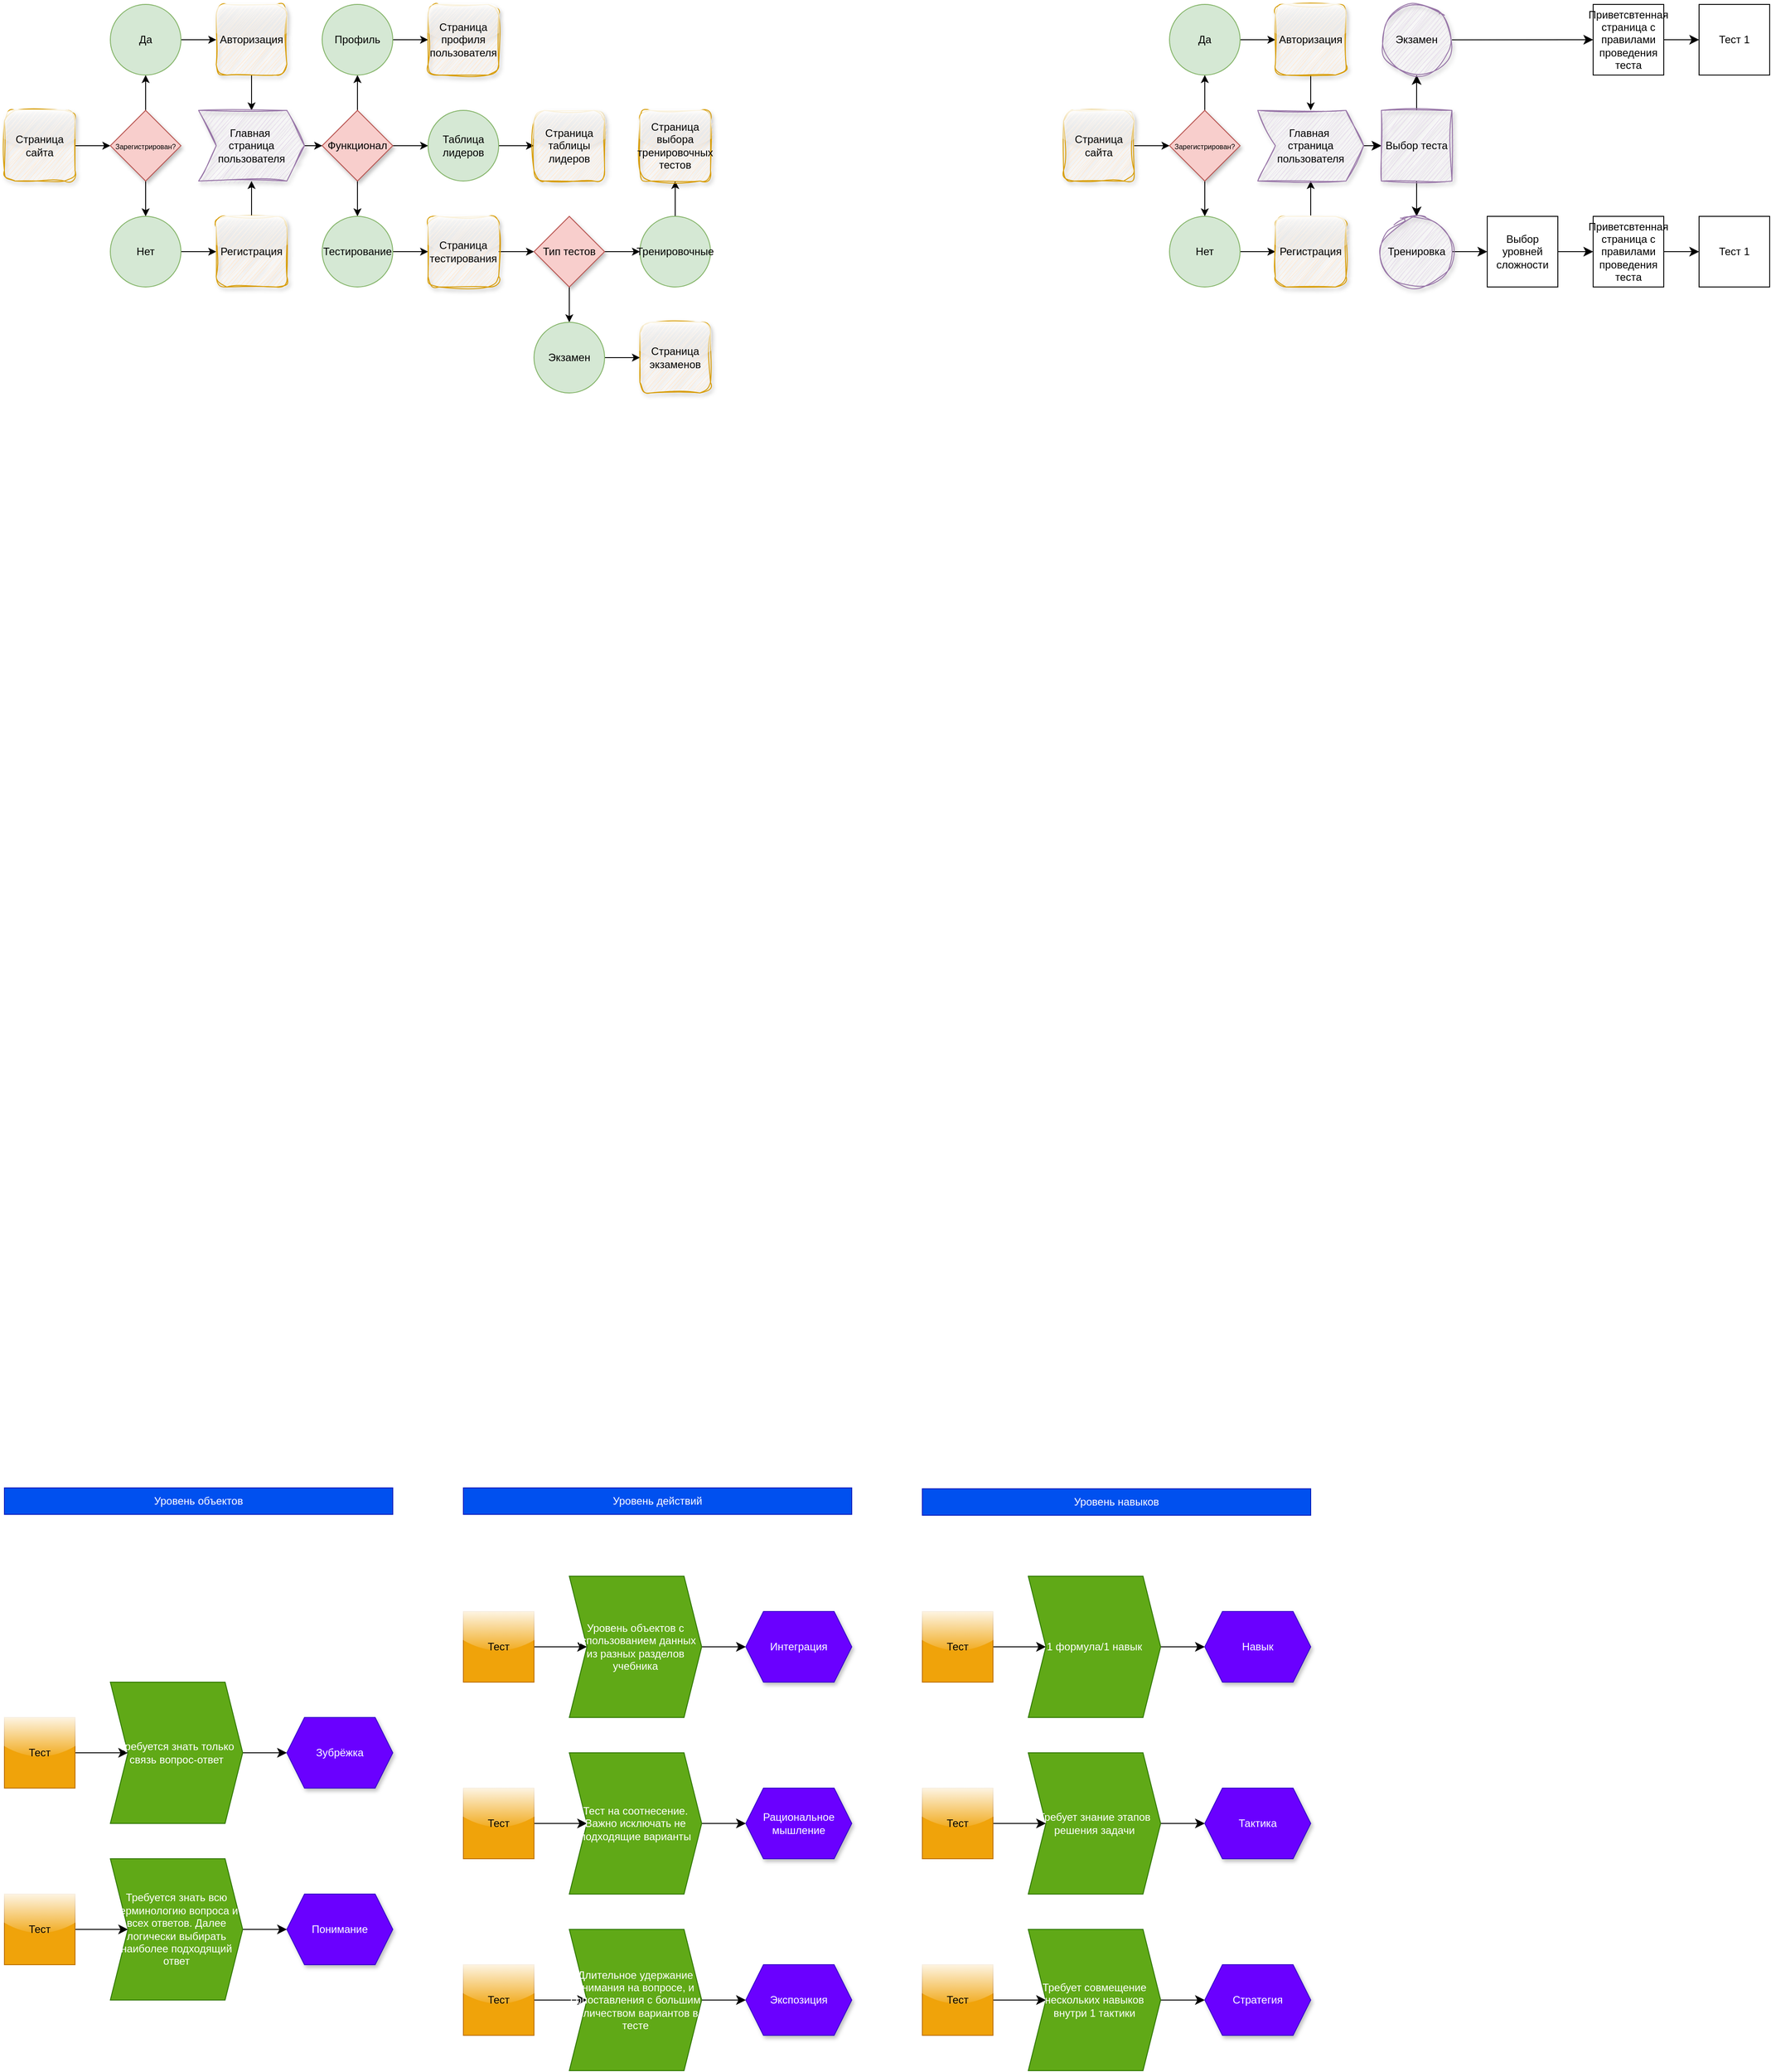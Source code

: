 <mxfile version="26.0.10">
  <diagram name="Page-1" id="pyUK-wu1zoBjb0XIBbU0">
    <mxGraphModel dx="2214" dy="2226" grid="1" gridSize="10" guides="1" tooltips="1" connect="1" arrows="1" fold="1" page="1" pageScale="1" pageWidth="1169" pageHeight="827" math="0" shadow="0">
      <root>
        <mxCell id="0" />
        <mxCell id="1" parent="0" />
        <mxCell id="WwrMOiWACb1FL4NVmru--6" value="" style="edgeStyle=orthogonalEdgeStyle;rounded=0;orthogonalLoop=1;jettySize=auto;html=1;" parent="1" source="WwrMOiWACb1FL4NVmru--2" target="WwrMOiWACb1FL4NVmru--5" edge="1">
          <mxGeometry relative="1" as="geometry" />
        </mxCell>
        <mxCell id="WwrMOiWACb1FL4NVmru--2" value="&lt;font style=&quot;font-size: 12px;&quot;&gt;Страница сайта&lt;/font&gt;" style="rounded=1;whiteSpace=wrap;html=1;fillColor=#ffe6cc;strokeColor=#D79B00;sketch=1;curveFitting=1;jiggle=2;shadow=1;glass=1;" parent="1" vertex="1">
          <mxGeometry x="-1160" y="-1520" width="80" height="80" as="geometry" />
        </mxCell>
        <mxCell id="WwrMOiWACb1FL4NVmru--8" value="" style="edgeStyle=orthogonalEdgeStyle;rounded=0;orthogonalLoop=1;jettySize=auto;html=1;" parent="1" source="WwrMOiWACb1FL4NVmru--5" target="WwrMOiWACb1FL4NVmru--7" edge="1">
          <mxGeometry relative="1" as="geometry" />
        </mxCell>
        <mxCell id="WwrMOiWACb1FL4NVmru--10" value="" style="edgeStyle=orthogonalEdgeStyle;rounded=0;orthogonalLoop=1;jettySize=auto;html=1;" parent="1" source="WwrMOiWACb1FL4NVmru--5" target="WwrMOiWACb1FL4NVmru--9" edge="1">
          <mxGeometry relative="1" as="geometry" />
        </mxCell>
        <mxCell id="WwrMOiWACb1FL4NVmru--5" value="&lt;font style=&quot;font-size: 8px;&quot;&gt;Зарегистрирован?&lt;/font&gt;" style="rhombus;whiteSpace=wrap;html=1;fillColor=#f8cecc;strokeColor=#b85450;shadow=1;" parent="1" vertex="1">
          <mxGeometry x="-1040" y="-1520" width="80" height="80" as="geometry" />
        </mxCell>
        <mxCell id="WwrMOiWACb1FL4NVmru--12" value="" style="edgeStyle=orthogonalEdgeStyle;rounded=0;orthogonalLoop=1;jettySize=auto;html=1;" parent="1" source="WwrMOiWACb1FL4NVmru--7" target="WwrMOiWACb1FL4NVmru--11" edge="1">
          <mxGeometry relative="1" as="geometry" />
        </mxCell>
        <mxCell id="WwrMOiWACb1FL4NVmru--7" value="Да" style="ellipse;whiteSpace=wrap;html=1;fillColor=#d5e8d4;strokeColor=#82b366;shadow=0;" parent="1" vertex="1">
          <mxGeometry x="-1040" y="-1640" width="80" height="80" as="geometry" />
        </mxCell>
        <mxCell id="WwrMOiWACb1FL4NVmru--16" value="" style="edgeStyle=orthogonalEdgeStyle;rounded=0;orthogonalLoop=1;jettySize=auto;html=1;" parent="1" source="WwrMOiWACb1FL4NVmru--9" target="WwrMOiWACb1FL4NVmru--15" edge="1">
          <mxGeometry relative="1" as="geometry" />
        </mxCell>
        <mxCell id="WwrMOiWACb1FL4NVmru--9" value="Нет" style="ellipse;whiteSpace=wrap;html=1;fillColor=#d5e8d4;strokeColor=#82b366;shadow=0;" parent="1" vertex="1">
          <mxGeometry x="-1040" y="-1400" width="80" height="80" as="geometry" />
        </mxCell>
        <mxCell id="WwrMOiWACb1FL4NVmru--18" value="" style="edgeStyle=orthogonalEdgeStyle;rounded=0;orthogonalLoop=1;jettySize=auto;html=1;" parent="1" source="WwrMOiWACb1FL4NVmru--11" target="WwrMOiWACb1FL4NVmru--17" edge="1">
          <mxGeometry relative="1" as="geometry" />
        </mxCell>
        <mxCell id="WwrMOiWACb1FL4NVmru--11" value="Авторизация" style="whiteSpace=wrap;html=1;fillColor=#ffe6cc;strokeColor=#D79B00;sketch=1;curveFitting=1;jiggle=2;shadow=1;glass=1;rounded=1;" parent="1" vertex="1">
          <mxGeometry x="-920" y="-1640" width="80" height="80" as="geometry" />
        </mxCell>
        <mxCell id="WwrMOiWACb1FL4NVmru--19" value="" style="edgeStyle=orthogonalEdgeStyle;rounded=0;orthogonalLoop=1;jettySize=auto;html=1;" parent="1" source="WwrMOiWACb1FL4NVmru--15" target="WwrMOiWACb1FL4NVmru--17" edge="1">
          <mxGeometry relative="1" as="geometry" />
        </mxCell>
        <mxCell id="WwrMOiWACb1FL4NVmru--15" value="Регистрация" style="whiteSpace=wrap;html=1;fillColor=#ffe6cc;strokeColor=#D79B00;sketch=1;curveFitting=1;jiggle=2;shadow=1;glass=1;rounded=1;" parent="1" vertex="1">
          <mxGeometry x="-920" y="-1400" width="80" height="80" as="geometry" />
        </mxCell>
        <mxCell id="WwrMOiWACb1FL4NVmru--21" value="" style="edgeStyle=orthogonalEdgeStyle;rounded=0;orthogonalLoop=1;jettySize=auto;html=1;" parent="1" source="WwrMOiWACb1FL4NVmru--17" target="WwrMOiWACb1FL4NVmru--20" edge="1">
          <mxGeometry relative="1" as="geometry" />
        </mxCell>
        <mxCell id="WwrMOiWACb1FL4NVmru--17" value="Главная&amp;nbsp;&lt;div&gt;страница пользователя&lt;/div&gt;" style="shape=step;perimeter=stepPerimeter;whiteSpace=wrap;html=1;fixedSize=1;fillColor=#e1d5e7;strokeColor=#9673a6;sketch=1;curveFitting=1;jiggle=2;shadow=1;rounded=0;" parent="1" vertex="1">
          <mxGeometry x="-940" y="-1520" width="120" height="80" as="geometry" />
        </mxCell>
        <mxCell id="WwrMOiWACb1FL4NVmru--23" value="" style="edgeStyle=orthogonalEdgeStyle;rounded=0;orthogonalLoop=1;jettySize=auto;html=1;" parent="1" source="WwrMOiWACb1FL4NVmru--20" target="WwrMOiWACb1FL4NVmru--22" edge="1">
          <mxGeometry relative="1" as="geometry" />
        </mxCell>
        <mxCell id="WwrMOiWACb1FL4NVmru--25" value="" style="edgeStyle=orthogonalEdgeStyle;rounded=0;orthogonalLoop=1;jettySize=auto;html=1;" parent="1" source="WwrMOiWACb1FL4NVmru--20" target="WwrMOiWACb1FL4NVmru--24" edge="1">
          <mxGeometry relative="1" as="geometry" />
        </mxCell>
        <mxCell id="WwrMOiWACb1FL4NVmru--27" value="" style="edgeStyle=orthogonalEdgeStyle;rounded=0;orthogonalLoop=1;jettySize=auto;html=1;" parent="1" source="WwrMOiWACb1FL4NVmru--20" target="WwrMOiWACb1FL4NVmru--26" edge="1">
          <mxGeometry relative="1" as="geometry" />
        </mxCell>
        <mxCell id="WwrMOiWACb1FL4NVmru--20" value="Функционал" style="rhombus;whiteSpace=wrap;html=1;fillColor=#f8cecc;strokeColor=#b85450;shadow=1;" parent="1" vertex="1">
          <mxGeometry x="-800" y="-1520" width="80" height="80" as="geometry" />
        </mxCell>
        <mxCell id="WwrMOiWACb1FL4NVmru--29" value="" style="edgeStyle=orthogonalEdgeStyle;rounded=0;orthogonalLoop=1;jettySize=auto;html=1;" parent="1" source="WwrMOiWACb1FL4NVmru--22" target="WwrMOiWACb1FL4NVmru--28" edge="1">
          <mxGeometry relative="1" as="geometry" />
        </mxCell>
        <mxCell id="WwrMOiWACb1FL4NVmru--22" value="Профиль" style="ellipse;whiteSpace=wrap;html=1;fillColor=#d5e8d4;strokeColor=#82b366;shadow=0;" parent="1" vertex="1">
          <mxGeometry x="-800" y="-1640" width="80" height="80" as="geometry" />
        </mxCell>
        <mxCell id="WwrMOiWACb1FL4NVmru--31" value="" style="edgeStyle=orthogonalEdgeStyle;rounded=0;orthogonalLoop=1;jettySize=auto;html=1;" parent="1" source="WwrMOiWACb1FL4NVmru--24" target="WwrMOiWACb1FL4NVmru--30" edge="1">
          <mxGeometry relative="1" as="geometry" />
        </mxCell>
        <mxCell id="WwrMOiWACb1FL4NVmru--24" value="Таблица лидеров" style="ellipse;whiteSpace=wrap;html=1;fillColor=#d5e8d4;strokeColor=#82b366;shadow=0;" parent="1" vertex="1">
          <mxGeometry x="-680" y="-1520" width="80" height="80" as="geometry" />
        </mxCell>
        <mxCell id="WwrMOiWACb1FL4NVmru--35" value="" style="edgeStyle=orthogonalEdgeStyle;rounded=0;orthogonalLoop=1;jettySize=auto;html=1;" parent="1" source="WwrMOiWACb1FL4NVmru--26" target="WwrMOiWACb1FL4NVmru--34" edge="1">
          <mxGeometry relative="1" as="geometry" />
        </mxCell>
        <mxCell id="WwrMOiWACb1FL4NVmru--26" value="Тестирование" style="ellipse;whiteSpace=wrap;html=1;fillColor=#d5e8d4;strokeColor=#82b366;shadow=0;" parent="1" vertex="1">
          <mxGeometry x="-800" y="-1400" width="80" height="80" as="geometry" />
        </mxCell>
        <mxCell id="WwrMOiWACb1FL4NVmru--28" value="Страница профиля пользователя" style="whiteSpace=wrap;html=1;fillColor=#ffe6cc;strokeColor=#D79B00;sketch=1;curveFitting=1;jiggle=2;shadow=1;glass=1;rounded=1;" parent="1" vertex="1">
          <mxGeometry x="-680" y="-1640" width="80" height="80" as="geometry" />
        </mxCell>
        <mxCell id="WwrMOiWACb1FL4NVmru--30" value="Страница таблицы лидеров" style="whiteSpace=wrap;html=1;fillColor=#ffe6cc;strokeColor=#D79B00;sketch=1;curveFitting=1;jiggle=2;shadow=1;glass=1;rounded=1;" parent="1" vertex="1">
          <mxGeometry x="-560" y="-1520" width="80" height="80" as="geometry" />
        </mxCell>
        <mxCell id="WwrMOiWACb1FL4NVmru--37" value="" style="edgeStyle=orthogonalEdgeStyle;rounded=0;orthogonalLoop=1;jettySize=auto;html=1;" parent="1" source="WwrMOiWACb1FL4NVmru--34" target="WwrMOiWACb1FL4NVmru--36" edge="1">
          <mxGeometry relative="1" as="geometry" />
        </mxCell>
        <mxCell id="WwrMOiWACb1FL4NVmru--34" value="Страница тестирования" style="whiteSpace=wrap;html=1;fillColor=#ffe6cc;strokeColor=#D79B00;sketch=1;curveFitting=1;jiggle=2;shadow=1;glass=1;rounded=1;" parent="1" vertex="1">
          <mxGeometry x="-680" y="-1400" width="80" height="80" as="geometry" />
        </mxCell>
        <mxCell id="WwrMOiWACb1FL4NVmru--39" value="" style="edgeStyle=orthogonalEdgeStyle;rounded=0;orthogonalLoop=1;jettySize=auto;html=1;" parent="1" source="WwrMOiWACb1FL4NVmru--36" target="WwrMOiWACb1FL4NVmru--38" edge="1">
          <mxGeometry relative="1" as="geometry" />
        </mxCell>
        <mxCell id="WwrMOiWACb1FL4NVmru--44" value="" style="edgeStyle=orthogonalEdgeStyle;rounded=0;orthogonalLoop=1;jettySize=auto;html=1;" parent="1" source="WwrMOiWACb1FL4NVmru--36" target="WwrMOiWACb1FL4NVmru--43" edge="1">
          <mxGeometry relative="1" as="geometry" />
        </mxCell>
        <mxCell id="WwrMOiWACb1FL4NVmru--36" value="&lt;font style=&quot;font-size: 12px;&quot;&gt;Тип тестов&lt;/font&gt;" style="rhombus;whiteSpace=wrap;html=1;fillColor=#f8cecc;strokeColor=#b85450;shadow=1;" parent="1" vertex="1">
          <mxGeometry x="-560" y="-1400" width="80" height="80" as="geometry" />
        </mxCell>
        <mxCell id="WwrMOiWACb1FL4NVmru--41" value="" style="edgeStyle=orthogonalEdgeStyle;rounded=0;orthogonalLoop=1;jettySize=auto;html=1;" parent="1" source="WwrMOiWACb1FL4NVmru--38" target="WwrMOiWACb1FL4NVmru--40" edge="1">
          <mxGeometry relative="1" as="geometry" />
        </mxCell>
        <mxCell id="WwrMOiWACb1FL4NVmru--38" value="Тренировочные" style="ellipse;whiteSpace=wrap;html=1;fillColor=#d5e8d4;strokeColor=#82b366;shadow=0;" parent="1" vertex="1">
          <mxGeometry x="-440" y="-1400" width="80" height="80" as="geometry" />
        </mxCell>
        <mxCell id="WwrMOiWACb1FL4NVmru--40" value="Страница выбора тренировочных тестов" style="whiteSpace=wrap;html=1;fillColor=#ffe6cc;strokeColor=#D79B00;sketch=1;curveFitting=1;jiggle=2;shadow=1;glass=1;rounded=1;" parent="1" vertex="1">
          <mxGeometry x="-440" y="-1520" width="80" height="80" as="geometry" />
        </mxCell>
        <mxCell id="WwrMOiWACb1FL4NVmru--46" value="" style="edgeStyle=orthogonalEdgeStyle;rounded=0;orthogonalLoop=1;jettySize=auto;html=1;" parent="1" source="WwrMOiWACb1FL4NVmru--43" target="WwrMOiWACb1FL4NVmru--45" edge="1">
          <mxGeometry relative="1" as="geometry" />
        </mxCell>
        <mxCell id="WwrMOiWACb1FL4NVmru--43" value="Экзамен" style="ellipse;whiteSpace=wrap;html=1;fillColor=#d5e8d4;strokeColor=#82b366;shadow=0;" parent="1" vertex="1">
          <mxGeometry x="-560" y="-1280" width="80" height="80" as="geometry" />
        </mxCell>
        <mxCell id="WwrMOiWACb1FL4NVmru--45" value="Страница экзаменов" style="whiteSpace=wrap;html=1;fillColor=#ffe6cc;strokeColor=#D79B00;sketch=1;curveFitting=1;jiggle=2;shadow=1;glass=1;rounded=1;" parent="1" vertex="1">
          <mxGeometry x="-440" y="-1280" width="80" height="80" as="geometry" />
        </mxCell>
        <mxCell id="ICKxV7qzjm9D82cvIUiI-3" value="" style="edgeStyle=none;curved=1;rounded=0;orthogonalLoop=1;jettySize=auto;html=1;fontSize=12;startSize=8;endSize=8;" edge="1" parent="1" source="ICKxV7qzjm9D82cvIUiI-1" target="ICKxV7qzjm9D82cvIUiI-2">
          <mxGeometry relative="1" as="geometry" />
        </mxCell>
        <mxCell id="ICKxV7qzjm9D82cvIUiI-1" value="Тест" style="whiteSpace=wrap;html=1;aspect=fixed;fillColor=#f0a30a;fontColor=#000000;strokeColor=#BD7000;glass=1;" vertex="1" parent="1">
          <mxGeometry x="-1160" y="300" width="80" height="80" as="geometry" />
        </mxCell>
        <mxCell id="ICKxV7qzjm9D82cvIUiI-5" value="" style="edgeStyle=none;curved=1;rounded=0;orthogonalLoop=1;jettySize=auto;html=1;fontSize=12;startSize=8;endSize=8;" edge="1" parent="1" source="ICKxV7qzjm9D82cvIUiI-2" target="ICKxV7qzjm9D82cvIUiI-4">
          <mxGeometry relative="1" as="geometry" />
        </mxCell>
        <mxCell id="ICKxV7qzjm9D82cvIUiI-2" value="Требуется знать только связь вопрос-ответ" style="shape=step;perimeter=stepPerimeter;whiteSpace=wrap;html=1;fixedSize=1;fillColor=#60a917;fontColor=#ffffff;strokeColor=#2D7600;" vertex="1" parent="1">
          <mxGeometry x="-1040" y="260" width="150" height="160" as="geometry" />
        </mxCell>
        <mxCell id="ICKxV7qzjm9D82cvIUiI-4" value="Зубрёжка" style="shape=hexagon;perimeter=hexagonPerimeter2;whiteSpace=wrap;html=1;fixedSize=1;fillColor=#6a00ff;fontColor=#ffffff;strokeColor=#3700CC;shadow=1;" vertex="1" parent="1">
          <mxGeometry x="-840" y="300" width="120" height="80" as="geometry" />
        </mxCell>
        <mxCell id="ICKxV7qzjm9D82cvIUiI-6" value="" style="edgeStyle=none;curved=1;rounded=0;orthogonalLoop=1;jettySize=auto;html=1;fontSize=12;startSize=8;endSize=8;" edge="1" parent="1" source="ICKxV7qzjm9D82cvIUiI-7" target="ICKxV7qzjm9D82cvIUiI-9">
          <mxGeometry relative="1" as="geometry" />
        </mxCell>
        <mxCell id="ICKxV7qzjm9D82cvIUiI-7" value="Тест" style="whiteSpace=wrap;html=1;aspect=fixed;fillColor=#f0a30a;fontColor=#000000;strokeColor=#BD7000;glass=1;" vertex="1" parent="1">
          <mxGeometry x="-1160" y="500" width="80" height="80" as="geometry" />
        </mxCell>
        <mxCell id="ICKxV7qzjm9D82cvIUiI-8" value="" style="edgeStyle=none;curved=1;rounded=0;orthogonalLoop=1;jettySize=auto;html=1;fontSize=12;startSize=8;endSize=8;" edge="1" parent="1" source="ICKxV7qzjm9D82cvIUiI-9" target="ICKxV7qzjm9D82cvIUiI-10">
          <mxGeometry relative="1" as="geometry" />
        </mxCell>
        <mxCell id="ICKxV7qzjm9D82cvIUiI-9" value="Требуется знать всю терминологию вопроса и всех ответов. Далее логически выбирать наиболее подходящий ответ" style="shape=step;perimeter=stepPerimeter;whiteSpace=wrap;html=1;fixedSize=1;fillColor=#60a917;fontColor=#ffffff;strokeColor=#2D7600;" vertex="1" parent="1">
          <mxGeometry x="-1040" y="460" width="150" height="160" as="geometry" />
        </mxCell>
        <mxCell id="ICKxV7qzjm9D82cvIUiI-10" value="Понимание" style="shape=hexagon;perimeter=hexagonPerimeter2;whiteSpace=wrap;html=1;fixedSize=1;fillColor=#6a00ff;fontColor=#ffffff;strokeColor=#3700CC;shadow=1;" vertex="1" parent="1">
          <mxGeometry x="-840" y="500" width="120" height="80" as="geometry" />
        </mxCell>
        <mxCell id="ICKxV7qzjm9D82cvIUiI-11" value="" style="edgeStyle=none;curved=1;rounded=0;orthogonalLoop=1;jettySize=auto;html=1;fontSize=12;startSize=8;endSize=8;" edge="1" parent="1" source="ICKxV7qzjm9D82cvIUiI-12" target="ICKxV7qzjm9D82cvIUiI-14">
          <mxGeometry relative="1" as="geometry" />
        </mxCell>
        <mxCell id="ICKxV7qzjm9D82cvIUiI-12" value="Тест" style="whiteSpace=wrap;html=1;aspect=fixed;fillColor=#f0a30a;fontColor=#000000;strokeColor=#BD7000;glass=1;" vertex="1" parent="1">
          <mxGeometry x="-640" y="180" width="80" height="80" as="geometry" />
        </mxCell>
        <mxCell id="ICKxV7qzjm9D82cvIUiI-13" value="" style="edgeStyle=none;curved=1;rounded=0;orthogonalLoop=1;jettySize=auto;html=1;fontSize=12;startSize=8;endSize=8;" edge="1" parent="1" source="ICKxV7qzjm9D82cvIUiI-14" target="ICKxV7qzjm9D82cvIUiI-15">
          <mxGeometry relative="1" as="geometry" />
        </mxCell>
        <mxCell id="ICKxV7qzjm9D82cvIUiI-14" value="Уровень объектов с использованием данных из разных разделов учебника" style="shape=step;perimeter=stepPerimeter;whiteSpace=wrap;html=1;fixedSize=1;fillColor=#60a917;fontColor=#ffffff;strokeColor=#2D7600;" vertex="1" parent="1">
          <mxGeometry x="-520" y="140" width="150" height="160" as="geometry" />
        </mxCell>
        <mxCell id="ICKxV7qzjm9D82cvIUiI-15" value="Интеграция" style="shape=hexagon;perimeter=hexagonPerimeter2;whiteSpace=wrap;html=1;fixedSize=1;fillColor=#6a00ff;fontColor=#ffffff;strokeColor=#3700CC;shadow=1;" vertex="1" parent="1">
          <mxGeometry x="-320" y="180" width="120" height="80" as="geometry" />
        </mxCell>
        <mxCell id="ICKxV7qzjm9D82cvIUiI-16" value="" style="edgeStyle=none;curved=1;rounded=0;orthogonalLoop=1;jettySize=auto;html=1;fontSize=12;startSize=8;endSize=8;" edge="1" parent="1" source="ICKxV7qzjm9D82cvIUiI-17" target="ICKxV7qzjm9D82cvIUiI-19">
          <mxGeometry relative="1" as="geometry" />
        </mxCell>
        <mxCell id="ICKxV7qzjm9D82cvIUiI-17" value="Тест" style="whiteSpace=wrap;html=1;aspect=fixed;fillColor=#f0a30a;fontColor=#000000;strokeColor=#BD7000;glass=1;" vertex="1" parent="1">
          <mxGeometry x="-640" y="380" width="80" height="80" as="geometry" />
        </mxCell>
        <mxCell id="ICKxV7qzjm9D82cvIUiI-18" value="" style="edgeStyle=none;curved=1;rounded=0;orthogonalLoop=1;jettySize=auto;html=1;fontSize=12;startSize=8;endSize=8;" edge="1" parent="1" source="ICKxV7qzjm9D82cvIUiI-19" target="ICKxV7qzjm9D82cvIUiI-20">
          <mxGeometry relative="1" as="geometry" />
        </mxCell>
        <mxCell id="ICKxV7qzjm9D82cvIUiI-19" value="Тест на соотнесение. Важно исключать не подходящие варианты" style="shape=step;perimeter=stepPerimeter;whiteSpace=wrap;html=1;fixedSize=1;fillColor=#60a917;fontColor=#ffffff;strokeColor=#2D7600;" vertex="1" parent="1">
          <mxGeometry x="-520" y="340" width="150" height="160" as="geometry" />
        </mxCell>
        <mxCell id="ICKxV7qzjm9D82cvIUiI-20" value="Рациональное мышление" style="shape=hexagon;perimeter=hexagonPerimeter2;whiteSpace=wrap;html=1;fixedSize=1;fillColor=#6a00ff;fontColor=#ffffff;strokeColor=#3700CC;shadow=1;" vertex="1" parent="1">
          <mxGeometry x="-320" y="380" width="120" height="80" as="geometry" />
        </mxCell>
        <mxCell id="ICKxV7qzjm9D82cvIUiI-21" value="" style="edgeStyle=none;curved=1;rounded=0;orthogonalLoop=1;jettySize=auto;html=1;fontSize=12;startSize=8;endSize=8;" edge="1" parent="1" source="ICKxV7qzjm9D82cvIUiI-22" target="ICKxV7qzjm9D82cvIUiI-24">
          <mxGeometry relative="1" as="geometry" />
        </mxCell>
        <mxCell id="ICKxV7qzjm9D82cvIUiI-22" value="Тест" style="whiteSpace=wrap;html=1;aspect=fixed;fillColor=#f0a30a;fontColor=#000000;strokeColor=#BD7000;glass=1;" vertex="1" parent="1">
          <mxGeometry x="-640" y="580" width="80" height="80" as="geometry" />
        </mxCell>
        <mxCell id="ICKxV7qzjm9D82cvIUiI-23" value="" style="edgeStyle=none;curved=1;rounded=0;orthogonalLoop=1;jettySize=auto;html=1;fontSize=12;startSize=8;endSize=8;" edge="1" parent="1" source="ICKxV7qzjm9D82cvIUiI-24" target="ICKxV7qzjm9D82cvIUiI-25">
          <mxGeometry relative="1" as="geometry" />
        </mxCell>
        <mxCell id="ICKxV7qzjm9D82cvIUiI-24" value="Длительное удержание внимания на вопросе, и сопоставления с большим количеством вариантов в тесте" style="shape=step;perimeter=stepPerimeter;whiteSpace=wrap;html=1;fixedSize=1;fillColor=#60a917;fontColor=#ffffff;strokeColor=#2D7600;" vertex="1" parent="1">
          <mxGeometry x="-520" y="540" width="150" height="160" as="geometry" />
        </mxCell>
        <mxCell id="ICKxV7qzjm9D82cvIUiI-25" value="Экспозиция" style="shape=hexagon;perimeter=hexagonPerimeter2;whiteSpace=wrap;html=1;fixedSize=1;fillColor=#6a00ff;fontColor=#ffffff;strokeColor=#3700CC;shadow=1;" vertex="1" parent="1">
          <mxGeometry x="-320" y="580" width="120" height="80" as="geometry" />
        </mxCell>
        <mxCell id="ICKxV7qzjm9D82cvIUiI-26" value="" style="edgeStyle=none;curved=1;rounded=0;orthogonalLoop=1;jettySize=auto;html=1;fontSize=12;startSize=8;endSize=8;" edge="1" parent="1" source="ICKxV7qzjm9D82cvIUiI-27" target="ICKxV7qzjm9D82cvIUiI-29">
          <mxGeometry relative="1" as="geometry" />
        </mxCell>
        <mxCell id="ICKxV7qzjm9D82cvIUiI-27" value="Тест" style="whiteSpace=wrap;html=1;aspect=fixed;fillColor=#f0a30a;fontColor=#000000;strokeColor=#BD7000;glass=1;" vertex="1" parent="1">
          <mxGeometry x="-120" y="180" width="80" height="80" as="geometry" />
        </mxCell>
        <mxCell id="ICKxV7qzjm9D82cvIUiI-28" value="" style="edgeStyle=none;curved=1;rounded=0;orthogonalLoop=1;jettySize=auto;html=1;fontSize=12;startSize=8;endSize=8;" edge="1" parent="1" source="ICKxV7qzjm9D82cvIUiI-29" target="ICKxV7qzjm9D82cvIUiI-30">
          <mxGeometry relative="1" as="geometry" />
        </mxCell>
        <mxCell id="ICKxV7qzjm9D82cvIUiI-29" value="1 формула/1 навык" style="shape=step;perimeter=stepPerimeter;whiteSpace=wrap;html=1;fixedSize=1;fillColor=#60a917;fontColor=#ffffff;strokeColor=#2D7600;" vertex="1" parent="1">
          <mxGeometry y="140" width="150" height="160" as="geometry" />
        </mxCell>
        <mxCell id="ICKxV7qzjm9D82cvIUiI-30" value="Навык" style="shape=hexagon;perimeter=hexagonPerimeter2;whiteSpace=wrap;html=1;fixedSize=1;fillColor=#6a00ff;fontColor=#ffffff;strokeColor=#3700CC;shadow=1;" vertex="1" parent="1">
          <mxGeometry x="200" y="180" width="120" height="80" as="geometry" />
        </mxCell>
        <mxCell id="ICKxV7qzjm9D82cvIUiI-31" value="" style="edgeStyle=none;curved=1;rounded=0;orthogonalLoop=1;jettySize=auto;html=1;fontSize=12;startSize=8;endSize=8;" edge="1" parent="1" source="ICKxV7qzjm9D82cvIUiI-32" target="ICKxV7qzjm9D82cvIUiI-34">
          <mxGeometry relative="1" as="geometry" />
        </mxCell>
        <mxCell id="ICKxV7qzjm9D82cvIUiI-32" value="Тест" style="whiteSpace=wrap;html=1;aspect=fixed;fillColor=#f0a30a;fontColor=#000000;strokeColor=#BD7000;glass=1;" vertex="1" parent="1">
          <mxGeometry x="-120" y="380" width="80" height="80" as="geometry" />
        </mxCell>
        <mxCell id="ICKxV7qzjm9D82cvIUiI-33" value="" style="edgeStyle=none;curved=1;rounded=0;orthogonalLoop=1;jettySize=auto;html=1;fontSize=12;startSize=8;endSize=8;" edge="1" parent="1" source="ICKxV7qzjm9D82cvIUiI-34" target="ICKxV7qzjm9D82cvIUiI-35">
          <mxGeometry relative="1" as="geometry" />
        </mxCell>
        <mxCell id="ICKxV7qzjm9D82cvIUiI-34" value="Требует знание этапов решения задачи" style="shape=step;perimeter=stepPerimeter;whiteSpace=wrap;html=1;fixedSize=1;fillColor=#60a917;fontColor=#ffffff;strokeColor=#2D7600;" vertex="1" parent="1">
          <mxGeometry y="340" width="150" height="160" as="geometry" />
        </mxCell>
        <mxCell id="ICKxV7qzjm9D82cvIUiI-35" value="Тактика" style="shape=hexagon;perimeter=hexagonPerimeter2;whiteSpace=wrap;html=1;fixedSize=1;fillColor=#6a00ff;fontColor=#ffffff;strokeColor=#3700CC;shadow=1;" vertex="1" parent="1">
          <mxGeometry x="200" y="380" width="120" height="80" as="geometry" />
        </mxCell>
        <mxCell id="ICKxV7qzjm9D82cvIUiI-36" value="" style="edgeStyle=none;curved=1;rounded=0;orthogonalLoop=1;jettySize=auto;html=1;fontSize=12;startSize=8;endSize=8;" edge="1" parent="1" source="ICKxV7qzjm9D82cvIUiI-37" target="ICKxV7qzjm9D82cvIUiI-39">
          <mxGeometry relative="1" as="geometry" />
        </mxCell>
        <mxCell id="ICKxV7qzjm9D82cvIUiI-37" value="Тест" style="whiteSpace=wrap;html=1;aspect=fixed;fillColor=#f0a30a;fontColor=#000000;strokeColor=#BD7000;glass=1;" vertex="1" parent="1">
          <mxGeometry x="-120" y="580" width="80" height="80" as="geometry" />
        </mxCell>
        <mxCell id="ICKxV7qzjm9D82cvIUiI-38" value="" style="edgeStyle=none;curved=1;rounded=0;orthogonalLoop=1;jettySize=auto;html=1;fontSize=12;startSize=8;endSize=8;" edge="1" parent="1" source="ICKxV7qzjm9D82cvIUiI-39" target="ICKxV7qzjm9D82cvIUiI-40">
          <mxGeometry relative="1" as="geometry" />
        </mxCell>
        <mxCell id="ICKxV7qzjm9D82cvIUiI-39" value="Требует совмещение нескольких навыков внутри 1 тактики" style="shape=step;perimeter=stepPerimeter;whiteSpace=wrap;html=1;fixedSize=1;fillColor=#60a917;fontColor=#ffffff;strokeColor=#2D7600;" vertex="1" parent="1">
          <mxGeometry y="540" width="150" height="160" as="geometry" />
        </mxCell>
        <mxCell id="ICKxV7qzjm9D82cvIUiI-40" value="Стратегия" style="shape=hexagon;perimeter=hexagonPerimeter2;whiteSpace=wrap;html=1;fixedSize=1;fillColor=#6a00ff;fontColor=#ffffff;strokeColor=#3700CC;shadow=1;" vertex="1" parent="1">
          <mxGeometry x="200" y="580" width="120" height="80" as="geometry" />
        </mxCell>
        <mxCell id="ICKxV7qzjm9D82cvIUiI-41" value="Уровень объектов" style="rounded=0;whiteSpace=wrap;html=1;fillColor=#0050ef;fontColor=#ffffff;strokeColor=#001DBC;" vertex="1" parent="1">
          <mxGeometry x="-1160" y="40" width="440" height="30" as="geometry" />
        </mxCell>
        <mxCell id="ICKxV7qzjm9D82cvIUiI-42" value="Уровень действий" style="rounded=0;whiteSpace=wrap;html=1;fillColor=#0050ef;fontColor=#ffffff;strokeColor=#001DBC;" vertex="1" parent="1">
          <mxGeometry x="-640" y="40" width="440" height="30" as="geometry" />
        </mxCell>
        <mxCell id="ICKxV7qzjm9D82cvIUiI-43" value="Уровень навыков" style="rounded=0;whiteSpace=wrap;html=1;fillColor=#0050ef;fontColor=#ffffff;strokeColor=#001DBC;" vertex="1" parent="1">
          <mxGeometry x="-120" y="41" width="440" height="30" as="geometry" />
        </mxCell>
        <mxCell id="ICKxV7qzjm9D82cvIUiI-57" value="" style="edgeStyle=orthogonalEdgeStyle;rounded=0;orthogonalLoop=1;jettySize=auto;html=1;" edge="1" parent="1" source="ICKxV7qzjm9D82cvIUiI-58" target="ICKxV7qzjm9D82cvIUiI-61">
          <mxGeometry relative="1" as="geometry" />
        </mxCell>
        <mxCell id="ICKxV7qzjm9D82cvIUiI-58" value="&lt;font style=&quot;font-size: 12px;&quot;&gt;Страница сайта&lt;/font&gt;" style="rounded=1;whiteSpace=wrap;html=1;fillColor=#ffe6cc;strokeColor=#D79B00;sketch=1;curveFitting=1;jiggle=2;shadow=1;glass=1;" vertex="1" parent="1">
          <mxGeometry x="40" y="-1520" width="80" height="80" as="geometry" />
        </mxCell>
        <mxCell id="ICKxV7qzjm9D82cvIUiI-59" value="" style="edgeStyle=orthogonalEdgeStyle;rounded=0;orthogonalLoop=1;jettySize=auto;html=1;" edge="1" parent="1" source="ICKxV7qzjm9D82cvIUiI-61" target="ICKxV7qzjm9D82cvIUiI-63">
          <mxGeometry relative="1" as="geometry" />
        </mxCell>
        <mxCell id="ICKxV7qzjm9D82cvIUiI-60" value="" style="edgeStyle=orthogonalEdgeStyle;rounded=0;orthogonalLoop=1;jettySize=auto;html=1;" edge="1" parent="1" source="ICKxV7qzjm9D82cvIUiI-61" target="ICKxV7qzjm9D82cvIUiI-65">
          <mxGeometry relative="1" as="geometry" />
        </mxCell>
        <mxCell id="ICKxV7qzjm9D82cvIUiI-61" value="&lt;font style=&quot;font-size: 8px;&quot;&gt;Зарегистрирован?&lt;/font&gt;" style="rhombus;whiteSpace=wrap;html=1;fillColor=#f8cecc;strokeColor=#b85450;shadow=1;" vertex="1" parent="1">
          <mxGeometry x="160" y="-1520" width="80" height="80" as="geometry" />
        </mxCell>
        <mxCell id="ICKxV7qzjm9D82cvIUiI-62" value="" style="edgeStyle=orthogonalEdgeStyle;rounded=0;orthogonalLoop=1;jettySize=auto;html=1;" edge="1" parent="1" source="ICKxV7qzjm9D82cvIUiI-63" target="ICKxV7qzjm9D82cvIUiI-67">
          <mxGeometry relative="1" as="geometry" />
        </mxCell>
        <mxCell id="ICKxV7qzjm9D82cvIUiI-63" value="Да" style="ellipse;whiteSpace=wrap;html=1;fillColor=#d5e8d4;strokeColor=#82b366;shadow=0;" vertex="1" parent="1">
          <mxGeometry x="160" y="-1640" width="80" height="80" as="geometry" />
        </mxCell>
        <mxCell id="ICKxV7qzjm9D82cvIUiI-64" value="" style="edgeStyle=orthogonalEdgeStyle;rounded=0;orthogonalLoop=1;jettySize=auto;html=1;" edge="1" parent="1" source="ICKxV7qzjm9D82cvIUiI-65" target="ICKxV7qzjm9D82cvIUiI-69">
          <mxGeometry relative="1" as="geometry" />
        </mxCell>
        <mxCell id="ICKxV7qzjm9D82cvIUiI-65" value="Нет" style="ellipse;whiteSpace=wrap;html=1;fillColor=#d5e8d4;strokeColor=#82b366;shadow=0;" vertex="1" parent="1">
          <mxGeometry x="160" y="-1400" width="80" height="80" as="geometry" />
        </mxCell>
        <mxCell id="ICKxV7qzjm9D82cvIUiI-66" value="" style="edgeStyle=orthogonalEdgeStyle;rounded=0;orthogonalLoop=1;jettySize=auto;html=1;" edge="1" parent="1" source="ICKxV7qzjm9D82cvIUiI-67" target="ICKxV7qzjm9D82cvIUiI-71">
          <mxGeometry relative="1" as="geometry" />
        </mxCell>
        <mxCell id="ICKxV7qzjm9D82cvIUiI-67" value="Авторизация" style="whiteSpace=wrap;html=1;fillColor=#ffe6cc;strokeColor=#D79B00;sketch=1;curveFitting=1;jiggle=2;shadow=1;glass=1;rounded=1;" vertex="1" parent="1">
          <mxGeometry x="280" y="-1640" width="80" height="80" as="geometry" />
        </mxCell>
        <mxCell id="ICKxV7qzjm9D82cvIUiI-68" value="" style="edgeStyle=orthogonalEdgeStyle;rounded=0;orthogonalLoop=1;jettySize=auto;html=1;" edge="1" parent="1" source="ICKxV7qzjm9D82cvIUiI-69" target="ICKxV7qzjm9D82cvIUiI-71">
          <mxGeometry relative="1" as="geometry" />
        </mxCell>
        <mxCell id="ICKxV7qzjm9D82cvIUiI-69" value="Регистрация" style="whiteSpace=wrap;html=1;fillColor=#ffe6cc;strokeColor=#D79B00;sketch=1;curveFitting=1;jiggle=2;shadow=1;glass=1;rounded=1;" vertex="1" parent="1">
          <mxGeometry x="280" y="-1400" width="80" height="80" as="geometry" />
        </mxCell>
        <mxCell id="ICKxV7qzjm9D82cvIUiI-70" value="" style="edgeStyle=orthogonalEdgeStyle;rounded=0;orthogonalLoop=1;jettySize=auto;html=1;" edge="1" parent="1" source="ICKxV7qzjm9D82cvIUiI-71">
          <mxGeometry relative="1" as="geometry">
            <mxPoint x="400" y="-1480" as="targetPoint" />
          </mxGeometry>
        </mxCell>
        <mxCell id="ICKxV7qzjm9D82cvIUiI-73" value="" style="edgeStyle=none;curved=1;rounded=0;orthogonalLoop=1;jettySize=auto;html=1;fontSize=12;startSize=8;endSize=8;" edge="1" parent="1" source="ICKxV7qzjm9D82cvIUiI-71" target="ICKxV7qzjm9D82cvIUiI-72">
          <mxGeometry relative="1" as="geometry" />
        </mxCell>
        <mxCell id="ICKxV7qzjm9D82cvIUiI-71" value="Главная&amp;nbsp;&lt;div&gt;страница пользователя&lt;/div&gt;" style="shape=step;perimeter=stepPerimeter;whiteSpace=wrap;html=1;fixedSize=1;fillColor=#e1d5e7;strokeColor=#9673a6;sketch=1;curveFitting=1;jiggle=2;shadow=1;rounded=0;" vertex="1" parent="1">
          <mxGeometry x="260" y="-1520" width="120" height="80" as="geometry" />
        </mxCell>
        <mxCell id="ICKxV7qzjm9D82cvIUiI-75" value="" style="edgeStyle=none;curved=1;rounded=0;orthogonalLoop=1;jettySize=auto;html=1;fontSize=12;startSize=8;endSize=8;" edge="1" parent="1" source="ICKxV7qzjm9D82cvIUiI-72" target="ICKxV7qzjm9D82cvIUiI-74">
          <mxGeometry relative="1" as="geometry" />
        </mxCell>
        <mxCell id="ICKxV7qzjm9D82cvIUiI-77" value="" style="edgeStyle=none;curved=1;rounded=0;orthogonalLoop=1;jettySize=auto;html=1;fontSize=12;startSize=8;endSize=8;" edge="1" parent="1" source="ICKxV7qzjm9D82cvIUiI-72" target="ICKxV7qzjm9D82cvIUiI-76">
          <mxGeometry relative="1" as="geometry" />
        </mxCell>
        <mxCell id="ICKxV7qzjm9D82cvIUiI-72" value="Выбор теста" style="whiteSpace=wrap;html=1;fillColor=#e1d5e7;strokeColor=#9673a6;sketch=1;curveFitting=1;jiggle=2;shadow=1;rounded=0;" vertex="1" parent="1">
          <mxGeometry x="400" y="-1520" width="80" height="80" as="geometry" />
        </mxCell>
        <mxCell id="ICKxV7qzjm9D82cvIUiI-107" value="" style="edgeStyle=none;curved=1;rounded=0;orthogonalLoop=1;jettySize=auto;html=1;fontSize=12;startSize=8;endSize=8;entryX=0;entryY=0.5;entryDx=0;entryDy=0;" edge="1" parent="1" source="ICKxV7qzjm9D82cvIUiI-74" target="ICKxV7qzjm9D82cvIUiI-100">
          <mxGeometry relative="1" as="geometry">
            <mxPoint x="580" y="-1600" as="targetPoint" />
          </mxGeometry>
        </mxCell>
        <mxCell id="ICKxV7qzjm9D82cvIUiI-74" value="Экзамен" style="ellipse;whiteSpace=wrap;html=1;fillColor=#e1d5e7;strokeColor=#9673a6;sketch=1;curveFitting=1;jiggle=2;shadow=1;rounded=0;" vertex="1" parent="1">
          <mxGeometry x="400" y="-1640" width="80" height="80" as="geometry" />
        </mxCell>
        <mxCell id="ICKxV7qzjm9D82cvIUiI-81" value="" style="edgeStyle=none;curved=1;rounded=0;orthogonalLoop=1;jettySize=auto;html=1;fontSize=12;startSize=8;endSize=8;" edge="1" parent="1" source="ICKxV7qzjm9D82cvIUiI-76">
          <mxGeometry relative="1" as="geometry">
            <mxPoint x="520" y="-1360" as="targetPoint" />
          </mxGeometry>
        </mxCell>
        <mxCell id="ICKxV7qzjm9D82cvIUiI-76" value="Тренировка" style="ellipse;whiteSpace=wrap;html=1;fillColor=#e1d5e7;strokeColor=#9673a6;sketch=1;curveFitting=1;jiggle=2;shadow=1;rounded=0;" vertex="1" parent="1">
          <mxGeometry x="400" y="-1400" width="80" height="80" as="geometry" />
        </mxCell>
        <mxCell id="ICKxV7qzjm9D82cvIUiI-102" value="" style="edgeStyle=none;curved=1;rounded=0;orthogonalLoop=1;jettySize=auto;html=1;fontSize=12;startSize=8;endSize=8;" edge="1" parent="1" source="ICKxV7qzjm9D82cvIUiI-100" target="ICKxV7qzjm9D82cvIUiI-101">
          <mxGeometry relative="1" as="geometry" />
        </mxCell>
        <mxCell id="ICKxV7qzjm9D82cvIUiI-100" value="Приветсвтенная страница с правилами проведения теста" style="rounded=0;whiteSpace=wrap;html=1;" vertex="1" parent="1">
          <mxGeometry x="640" y="-1640" width="80" height="80" as="geometry" />
        </mxCell>
        <mxCell id="ICKxV7qzjm9D82cvIUiI-101" value="Тест 1" style="whiteSpace=wrap;html=1;rounded=0;" vertex="1" parent="1">
          <mxGeometry x="760" y="-1640" width="80" height="80" as="geometry" />
        </mxCell>
        <mxCell id="ICKxV7qzjm9D82cvIUiI-105" value="" style="edgeStyle=none;curved=1;rounded=0;orthogonalLoop=1;jettySize=auto;html=1;fontSize=12;startSize=8;endSize=8;" edge="1" parent="1" source="ICKxV7qzjm9D82cvIUiI-103">
          <mxGeometry relative="1" as="geometry">
            <mxPoint x="640" y="-1360" as="targetPoint" />
          </mxGeometry>
        </mxCell>
        <mxCell id="ICKxV7qzjm9D82cvIUiI-103" value="Выбор уровней сложности" style="rounded=0;whiteSpace=wrap;html=1;" vertex="1" parent="1">
          <mxGeometry x="520" y="-1400" width="80" height="80" as="geometry" />
        </mxCell>
        <mxCell id="ICKxV7qzjm9D82cvIUiI-109" value="" style="edgeStyle=none;curved=1;rounded=0;orthogonalLoop=1;jettySize=auto;html=1;fontSize=12;startSize=8;endSize=8;" edge="1" parent="1" source="ICKxV7qzjm9D82cvIUiI-110" target="ICKxV7qzjm9D82cvIUiI-111">
          <mxGeometry relative="1" as="geometry" />
        </mxCell>
        <mxCell id="ICKxV7qzjm9D82cvIUiI-110" value="Приветсвтенная страница с правилами проведения теста" style="rounded=0;whiteSpace=wrap;html=1;" vertex="1" parent="1">
          <mxGeometry x="640" y="-1400" width="80" height="80" as="geometry" />
        </mxCell>
        <mxCell id="ICKxV7qzjm9D82cvIUiI-111" value="Тест 1" style="whiteSpace=wrap;html=1;rounded=0;" vertex="1" parent="1">
          <mxGeometry x="760" y="-1400" width="80" height="80" as="geometry" />
        </mxCell>
      </root>
    </mxGraphModel>
  </diagram>
</mxfile>
